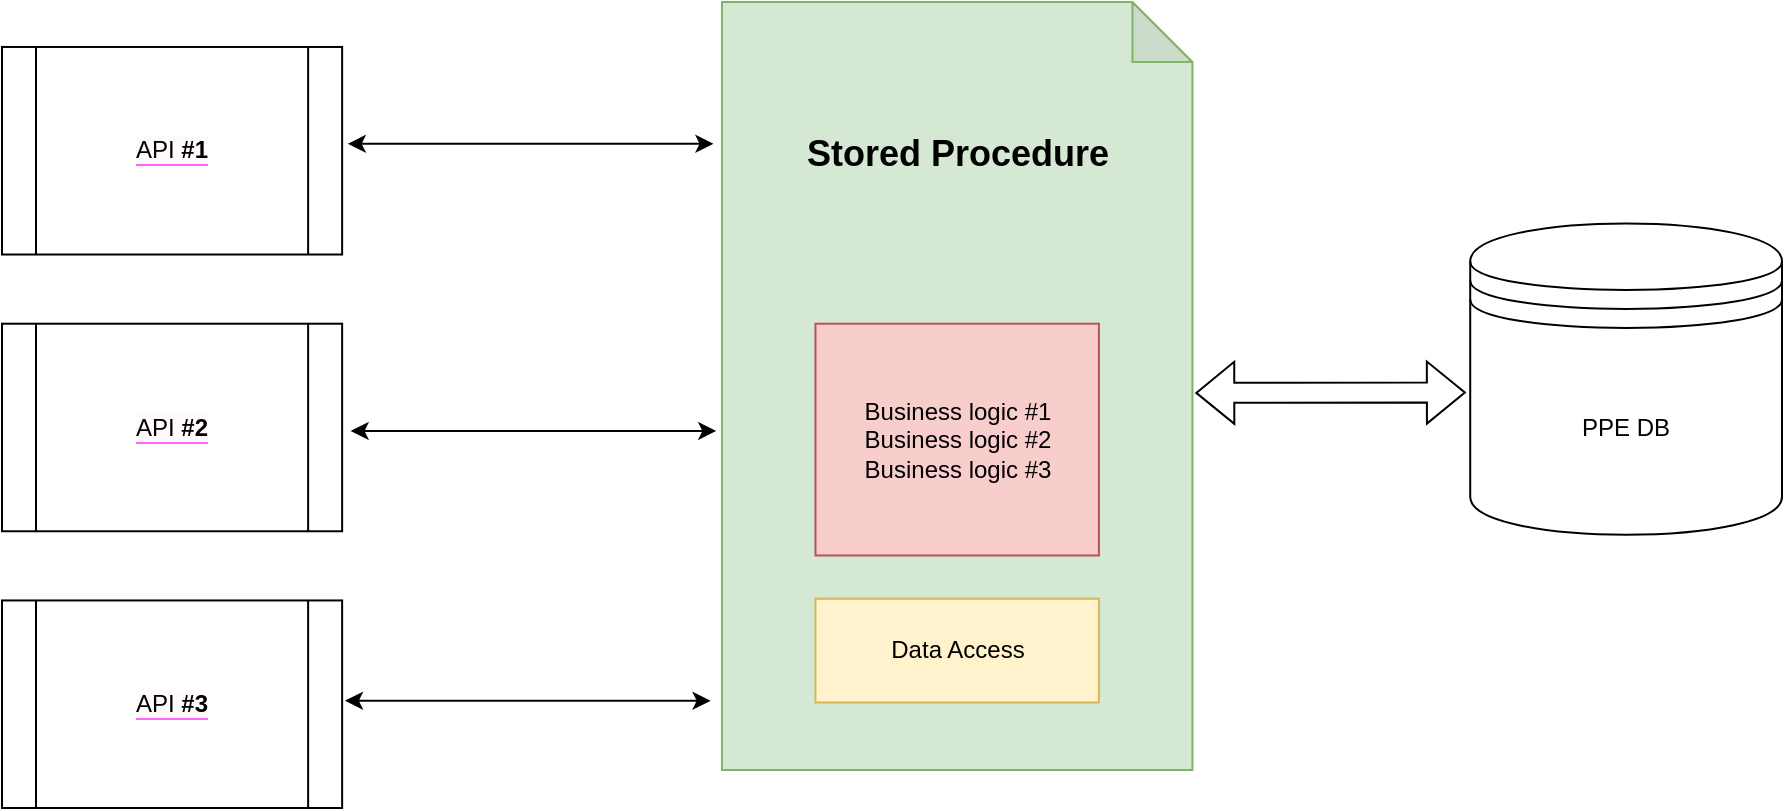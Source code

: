 <mxfile version="20.5.1" type="github" pages="2">
  <diagram id="EVjNSl5tLCOyTml6J_e6" name="Page-1">
    <mxGraphModel dx="1038" dy="579" grid="1" gridSize="10" guides="1" tooltips="1" connect="1" arrows="1" fold="1" page="1" pageScale="1" pageWidth="1100" pageHeight="850" math="0" shadow="0">
      <root>
        <mxCell id="0" />
        <mxCell id="1" parent="0" />
        <mxCell id="mjxQvoA_iEbA1KFyeB2W-1" value="" style="group" vertex="1" connectable="0" parent="1">
          <mxGeometry x="105" y="270" width="890" height="403" as="geometry" />
        </mxCell>
        <mxCell id="n5xv7NCP7jcm4QG3g1wA-5" value="PPE DB" style="shape=datastore;whiteSpace=wrap;html=1;" vertex="1" parent="mjxQvoA_iEbA1KFyeB2W-1">
          <mxGeometry x="734.108" y="110.695" width="155.892" height="155.665" as="geometry" />
        </mxCell>
        <mxCell id="n5xv7NCP7jcm4QG3g1wA-12" value="" style="shape=flexArrow;endArrow=classic;startArrow=classic;html=1;rounded=0;entryX=-0.009;entryY=0.454;entryDx=0;entryDy=0;entryPerimeter=0;" edge="1" parent="mjxQvoA_iEbA1KFyeB2W-1">
          <mxGeometry width="100" height="100" relative="1" as="geometry">
            <mxPoint x="596.64" y="195.446" as="sourcePoint" />
            <mxPoint x="731.94" y="195.239" as="targetPoint" />
          </mxGeometry>
        </mxCell>
        <mxCell id="n5xv7NCP7jcm4QG3g1wA-28" value="" style="group" vertex="1" connectable="0" parent="mjxQvoA_iEbA1KFyeB2W-1">
          <mxGeometry y="22.485" width="174.315" height="103.777" as="geometry" />
        </mxCell>
        <mxCell id="n5xv7NCP7jcm4QG3g1wA-10" value="&lt;span style=&quot;background-color: rgb(255, 250, 252);&quot;&gt;API &lt;b&gt;#1&lt;/b&gt;&lt;/span&gt;" style="shape=process;whiteSpace=wrap;html=1;backgroundOutline=1;labelBackgroundColor=#FF66FF;" vertex="1" parent="n5xv7NCP7jcm4QG3g1wA-28">
          <mxGeometry width="170.064" height="103.777" as="geometry" />
        </mxCell>
        <mxCell id="n5xv7NCP7jcm4QG3g1wA-29" value="" style="group" vertex="1" connectable="0" parent="mjxQvoA_iEbA1KFyeB2W-1">
          <mxGeometry y="160.854" width="174.315" height="103.777" as="geometry" />
        </mxCell>
        <mxCell id="n5xv7NCP7jcm4QG3g1wA-31" value="&lt;span style=&quot;background-color: rgb(255, 250, 252);&quot;&gt;API &lt;b&gt;#2&lt;/b&gt;&lt;/span&gt;" style="shape=process;whiteSpace=wrap;html=1;backgroundOutline=1;labelBackgroundColor=#FF66FF;" vertex="1" parent="n5xv7NCP7jcm4QG3g1wA-29">
          <mxGeometry width="170.064" height="103.777" as="geometry" />
        </mxCell>
        <mxCell id="n5xv7NCP7jcm4QG3g1wA-32" value="" style="group" vertex="1" connectable="0" parent="mjxQvoA_iEbA1KFyeB2W-1">
          <mxGeometry y="299.223" width="174.315" height="103.777" as="geometry" />
        </mxCell>
        <mxCell id="n5xv7NCP7jcm4QG3g1wA-34" value="&lt;span style=&quot;background-color: rgb(255, 250, 252);&quot;&gt;API &lt;b&gt;#3&lt;/b&gt;&lt;/span&gt;" style="shape=process;whiteSpace=wrap;html=1;backgroundOutline=1;labelBackgroundColor=#FF66FF;" vertex="1" parent="n5xv7NCP7jcm4QG3g1wA-32">
          <mxGeometry width="170.064" height="103.777" as="geometry" />
        </mxCell>
        <mxCell id="n5xv7NCP7jcm4QG3g1wA-37" value="" style="group" vertex="1" connectable="0" parent="mjxQvoA_iEbA1KFyeB2W-1">
          <mxGeometry x="359.968" width="235.255" height="383.974" as="geometry" />
        </mxCell>
        <mxCell id="n5xv7NCP7jcm4QG3g1wA-35" value="" style="shape=note;whiteSpace=wrap;html=1;backgroundOutline=1;darkOpacity=0.05;labelBackgroundColor=none;fillStyle=solid;fontSize=18;fillColor=#d5e8d4;strokeColor=#82b366;" vertex="1" parent="n5xv7NCP7jcm4QG3g1wA-37">
          <mxGeometry width="235.255" height="383.974" as="geometry" />
        </mxCell>
        <mxCell id="n5xv7NCP7jcm4QG3g1wA-7" value="Business logic #1&lt;br&gt;Business logic #2&lt;br&gt;Business logic #3" style="rounded=0;whiteSpace=wrap;html=1;labelBackgroundColor=none;fillStyle=solid;fillColor=#f8cecc;strokeColor=#b85450;" vertex="1" parent="n5xv7NCP7jcm4QG3g1wA-37">
          <mxGeometry x="46.768" y="160.854" width="141.72" height="115.884" as="geometry" />
        </mxCell>
        <mxCell id="n5xv7NCP7jcm4QG3g1wA-8" value="Data Access" style="rounded=0;whiteSpace=wrap;html=1;fillColor=#fff2cc;strokeColor=#d6b656;" vertex="1" parent="n5xv7NCP7jcm4QG3g1wA-37">
          <mxGeometry x="46.768" y="298.358" width="141.72" height="51.888" as="geometry" />
        </mxCell>
        <mxCell id="n5xv7NCP7jcm4QG3g1wA-36" value="Stored Procedure" style="rounded=0;whiteSpace=wrap;html=1;labelBackgroundColor=none;fillStyle=solid;fontSize=18;fillColor=none;fontStyle=1;verticalAlign=middle;strokeColor=none;" vertex="1" parent="n5xv7NCP7jcm4QG3g1wA-37">
          <mxGeometry x="36.847" y="39.781" width="161.561" height="72.644" as="geometry" />
        </mxCell>
        <mxCell id="n5xv7NCP7jcm4QG3g1wA-39" value="" style="endArrow=classic;startArrow=classic;html=1;rounded=0;fontSize=18;" edge="1" parent="mjxQvoA_iEbA1KFyeB2W-1">
          <mxGeometry width="50" height="50" relative="1" as="geometry">
            <mxPoint x="171.481" y="349.382" as="sourcePoint" />
            <mxPoint x="354.299" y="349.382" as="targetPoint" />
          </mxGeometry>
        </mxCell>
        <mxCell id="n5xv7NCP7jcm4QG3g1wA-40" value="" style="endArrow=classic;startArrow=classic;html=1;rounded=0;fontSize=18;" edge="1" parent="mjxQvoA_iEbA1KFyeB2W-1">
          <mxGeometry width="50" height="50" relative="1" as="geometry">
            <mxPoint x="174.315" y="214.472" as="sourcePoint" />
            <mxPoint x="357.134" y="214.472" as="targetPoint" />
          </mxGeometry>
        </mxCell>
        <mxCell id="n5xv7NCP7jcm4QG3g1wA-41" value="" style="endArrow=classic;startArrow=classic;html=1;rounded=0;fontSize=18;" edge="1" parent="mjxQvoA_iEbA1KFyeB2W-1">
          <mxGeometry width="50" height="50" relative="1" as="geometry">
            <mxPoint x="172.898" y="70.914" as="sourcePoint" />
            <mxPoint x="355.717" y="70.914" as="targetPoint" />
          </mxGeometry>
        </mxCell>
      </root>
    </mxGraphModel>
  </diagram>
  <diagram id="zo8pNX5Q7jvCCAHn-m61" name="Page-2">
    <mxGraphModel dx="1038" dy="579" grid="1" gridSize="10" guides="1" tooltips="1" connect="1" arrows="1" fold="1" page="1" pageScale="1" pageWidth="1100" pageHeight="850" math="0" shadow="0">
      <root>
        <mxCell id="0" />
        <mxCell id="1" parent="0" />
        <mxCell id="cQW28gQmTNUCTfifAUsU-1" value="PPE DB" style="shape=datastore;whiteSpace=wrap;html=1;" vertex="1" parent="1">
          <mxGeometry x="763.5" y="370" width="110" height="90" as="geometry" />
        </mxCell>
        <mxCell id="cQW28gQmTNUCTfifAUsU-2" value="" style="shape=flexArrow;endArrow=classic;startArrow=classic;html=1;rounded=0;entryX=-0.009;entryY=0.454;entryDx=0;entryDy=0;entryPerimeter=0;" edge="1" parent="1">
          <mxGeometry width="100" height="100" relative="1" as="geometry">
            <mxPoint x="666.5" y="419" as="sourcePoint" />
            <mxPoint x="761.97" y="418.88" as="targetPoint" />
          </mxGeometry>
        </mxCell>
        <mxCell id="cQW28gQmTNUCTfifAUsU-3" value="" style="group" vertex="1" connectable="0" parent="1">
          <mxGeometry x="500" y="311" width="166" height="208" as="geometry" />
        </mxCell>
        <mxCell id="cQW28gQmTNUCTfifAUsU-4" value="" style="shape=note;whiteSpace=wrap;html=1;backgroundOutline=1;darkOpacity=0.05;labelBackgroundColor=none;fillStyle=solid;fontSize=18;fillColor=#d5e8d4;strokeColor=#82b366;" vertex="1" parent="cQW28gQmTNUCTfifAUsU-3">
          <mxGeometry y="48" width="166" height="112" as="geometry" />
        </mxCell>
        <mxCell id="cQW28gQmTNUCTfifAUsU-5" value="Data Access" style="rounded=0;whiteSpace=wrap;html=1;fillColor=#fff2cc;strokeColor=#d6b656;" vertex="1" parent="cQW28gQmTNUCTfifAUsU-3">
          <mxGeometry x="33" y="119.996" width="100" height="28.108" as="geometry" />
        </mxCell>
        <mxCell id="cQW28gQmTNUCTfifAUsU-6" value="Stored Procedure" style="rounded=0;whiteSpace=wrap;html=1;labelBackgroundColor=none;fillStyle=solid;fontSize=18;fillColor=none;fontStyle=1;verticalAlign=middle;strokeColor=none;" vertex="1" parent="cQW28gQmTNUCTfifAUsU-3">
          <mxGeometry x="26" y="60.0" width="114" height="39.351" as="geometry" />
        </mxCell>
        <mxCell id="cQW28gQmTNUCTfifAUsU-7" value="" style="group" vertex="1" connectable="0" parent="1">
          <mxGeometry x="200" y="160" width="200" height="150" as="geometry" />
        </mxCell>
        <mxCell id="cQW28gQmTNUCTfifAUsU-8" value="" style="shape=process;whiteSpace=wrap;html=1;backgroundOutline=1;labelBackgroundColor=#FF66FF;" vertex="1" parent="cQW28gQmTNUCTfifAUsU-7">
          <mxGeometry width="200" height="150" as="geometry" />
        </mxCell>
        <mxCell id="cQW28gQmTNUCTfifAUsU-9" value="API #1" style="text;html=1;strokeColor=none;fillColor=none;align=center;verticalAlign=middle;whiteSpace=wrap;rounded=0;labelBackgroundColor=none;fillStyle=solid;fontSize=18;" vertex="1" parent="cQW28gQmTNUCTfifAUsU-7">
          <mxGeometry x="71.5" y="10" width="60" height="30" as="geometry" />
        </mxCell>
        <mxCell id="cQW28gQmTNUCTfifAUsU-10" value="" style="group" vertex="1" connectable="0" parent="cQW28gQmTNUCTfifAUsU-7">
          <mxGeometry x="30" y="50" width="140" height="80" as="geometry" />
        </mxCell>
        <mxCell id="cQW28gQmTNUCTfifAUsU-11" value="" style="shape=note;whiteSpace=wrap;html=1;backgroundOutline=1;darkOpacity=0.05;labelBackgroundColor=#FFFFFF;fillStyle=solid;fillColor=#dae8fc;strokeColor=#6c8ebf;" vertex="1" parent="cQW28gQmTNUCTfifAUsU-10">
          <mxGeometry width="140" height="80" as="geometry" />
        </mxCell>
        <mxCell id="cQW28gQmTNUCTfifAUsU-12" value="Business logic #1" style="rounded=0;whiteSpace=wrap;html=1;labelBackgroundColor=none;fillStyle=solid;fillColor=#f8cecc;strokeColor=#b85450;" vertex="1" parent="cQW28gQmTNUCTfifAUsU-10">
          <mxGeometry x="19" y="40" width="100" height="26" as="geometry" />
        </mxCell>
        <mxCell id="cQW28gQmTNUCTfifAUsU-13" value="&lt;b&gt;&lt;font style=&quot;font-size: 21px;&quot;&gt;Java&lt;/font&gt;&lt;/b&gt;" style="rounded=0;whiteSpace=wrap;html=1;labelBackgroundColor=none;fillStyle=solid;strokeColor=none;fillColor=none;" vertex="1" parent="cQW28gQmTNUCTfifAUsU-10">
          <mxGeometry x="9" y="3.1" width="120" height="23.9" as="geometry" />
        </mxCell>
        <mxCell id="cQW28gQmTNUCTfifAUsU-14" value="" style="group" vertex="1" connectable="0" parent="1">
          <mxGeometry x="200" y="340" width="200" height="150" as="geometry" />
        </mxCell>
        <mxCell id="cQW28gQmTNUCTfifAUsU-15" value="" style="group" vertex="1" connectable="0" parent="cQW28gQmTNUCTfifAUsU-14">
          <mxGeometry width="200" height="150" as="geometry" />
        </mxCell>
        <mxCell id="cQW28gQmTNUCTfifAUsU-16" value="" style="shape=process;whiteSpace=wrap;html=1;backgroundOutline=1;labelBackgroundColor=#FF66FF;" vertex="1" parent="cQW28gQmTNUCTfifAUsU-15">
          <mxGeometry width="200" height="150" as="geometry" />
        </mxCell>
        <mxCell id="cQW28gQmTNUCTfifAUsU-17" value="API #2" style="text;html=1;strokeColor=none;fillColor=none;align=center;verticalAlign=middle;whiteSpace=wrap;rounded=0;labelBackgroundColor=none;fillStyle=solid;fontSize=18;" vertex="1" parent="cQW28gQmTNUCTfifAUsU-15">
          <mxGeometry x="71.5" y="10" width="60" height="30" as="geometry" />
        </mxCell>
        <mxCell id="cQW28gQmTNUCTfifAUsU-18" value="" style="group" vertex="1" connectable="0" parent="cQW28gQmTNUCTfifAUsU-14">
          <mxGeometry x="30" y="50" width="140" height="80" as="geometry" />
        </mxCell>
        <mxCell id="cQW28gQmTNUCTfifAUsU-19" value="" style="shape=note;whiteSpace=wrap;html=1;backgroundOutline=1;darkOpacity=0.05;labelBackgroundColor=#FFFFFF;fillStyle=solid;fillColor=#dae8fc;strokeColor=#6c8ebf;" vertex="1" parent="cQW28gQmTNUCTfifAUsU-18">
          <mxGeometry width="140" height="80" as="geometry" />
        </mxCell>
        <mxCell id="cQW28gQmTNUCTfifAUsU-20" value="Business logic #2" style="rounded=0;whiteSpace=wrap;html=1;labelBackgroundColor=none;fillStyle=solid;fillColor=#f8cecc;strokeColor=#b85450;" vertex="1" parent="cQW28gQmTNUCTfifAUsU-18">
          <mxGeometry x="19" y="40" width="100" height="26" as="geometry" />
        </mxCell>
        <mxCell id="cQW28gQmTNUCTfifAUsU-21" value="&lt;b&gt;&lt;font style=&quot;font-size: 21px;&quot;&gt;Java&lt;/font&gt;&lt;/b&gt;" style="rounded=0;whiteSpace=wrap;html=1;labelBackgroundColor=none;fillStyle=solid;strokeColor=none;fillColor=none;" vertex="1" parent="cQW28gQmTNUCTfifAUsU-18">
          <mxGeometry x="9" y="3.1" width="120" height="23.9" as="geometry" />
        </mxCell>
        <mxCell id="cQW28gQmTNUCTfifAUsU-22" value="" style="group" vertex="1" connectable="0" parent="1">
          <mxGeometry x="200" y="520" width="200" height="150" as="geometry" />
        </mxCell>
        <mxCell id="cQW28gQmTNUCTfifAUsU-23" value="" style="group" vertex="1" connectable="0" parent="cQW28gQmTNUCTfifAUsU-22">
          <mxGeometry width="200" height="150" as="geometry" />
        </mxCell>
        <mxCell id="cQW28gQmTNUCTfifAUsU-24" value="" style="shape=process;whiteSpace=wrap;html=1;backgroundOutline=1;labelBackgroundColor=#FF66FF;" vertex="1" parent="cQW28gQmTNUCTfifAUsU-23">
          <mxGeometry width="200" height="150" as="geometry" />
        </mxCell>
        <mxCell id="cQW28gQmTNUCTfifAUsU-25" value="API #3" style="text;html=1;strokeColor=none;fillColor=none;align=center;verticalAlign=middle;whiteSpace=wrap;rounded=0;labelBackgroundColor=none;fillStyle=solid;fontSize=18;" vertex="1" parent="cQW28gQmTNUCTfifAUsU-23">
          <mxGeometry x="71.5" y="10" width="60" height="30" as="geometry" />
        </mxCell>
        <mxCell id="cQW28gQmTNUCTfifAUsU-26" value="" style="group" vertex="1" connectable="0" parent="cQW28gQmTNUCTfifAUsU-22">
          <mxGeometry x="30" y="50" width="140" height="80" as="geometry" />
        </mxCell>
        <mxCell id="cQW28gQmTNUCTfifAUsU-27" value="" style="shape=note;whiteSpace=wrap;html=1;backgroundOutline=1;darkOpacity=0.05;labelBackgroundColor=#FFFFFF;fillStyle=solid;fillColor=#dae8fc;strokeColor=#6c8ebf;" vertex="1" parent="cQW28gQmTNUCTfifAUsU-26">
          <mxGeometry width="140" height="80" as="geometry" />
        </mxCell>
        <mxCell id="cQW28gQmTNUCTfifAUsU-28" value="Business logic #3" style="rounded=0;whiteSpace=wrap;html=1;labelBackgroundColor=none;fillStyle=solid;fillColor=#f8cecc;strokeColor=#b85450;" vertex="1" parent="cQW28gQmTNUCTfifAUsU-26">
          <mxGeometry x="19" y="40" width="100" height="26" as="geometry" />
        </mxCell>
        <mxCell id="cQW28gQmTNUCTfifAUsU-29" value="&lt;b&gt;&lt;font style=&quot;font-size: 21px;&quot;&gt;Java&lt;/font&gt;&lt;/b&gt;" style="rounded=0;whiteSpace=wrap;html=1;labelBackgroundColor=none;fillStyle=solid;strokeColor=none;fillColor=none;" vertex="1" parent="cQW28gQmTNUCTfifAUsU-26">
          <mxGeometry x="9" y="3.1" width="120" height="23.9" as="geometry" />
        </mxCell>
        <mxCell id="cQW28gQmTNUCTfifAUsU-30" style="edgeStyle=orthogonalEdgeStyle;rounded=0;orthogonalLoop=1;jettySize=auto;html=1;fontSize=18;" edge="1" parent="1" source="cQW28gQmTNUCTfifAUsU-8" target="cQW28gQmTNUCTfifAUsU-4">
          <mxGeometry relative="1" as="geometry" />
        </mxCell>
        <mxCell id="cQW28gQmTNUCTfifAUsU-31" style="edgeStyle=orthogonalEdgeStyle;rounded=0;orthogonalLoop=1;jettySize=auto;html=1;entryX=0;entryY=0.5;entryDx=0;entryDy=0;entryPerimeter=0;fontSize=18;" edge="1" parent="1" source="cQW28gQmTNUCTfifAUsU-16" target="cQW28gQmTNUCTfifAUsU-4">
          <mxGeometry relative="1" as="geometry" />
        </mxCell>
        <mxCell id="cQW28gQmTNUCTfifAUsU-32" style="edgeStyle=orthogonalEdgeStyle;rounded=0;orthogonalLoop=1;jettySize=auto;html=1;fontSize=18;" edge="1" parent="1" source="cQW28gQmTNUCTfifAUsU-24">
          <mxGeometry relative="1" as="geometry">
            <mxPoint x="580" y="470" as="targetPoint" />
          </mxGeometry>
        </mxCell>
      </root>
    </mxGraphModel>
  </diagram>
</mxfile>

